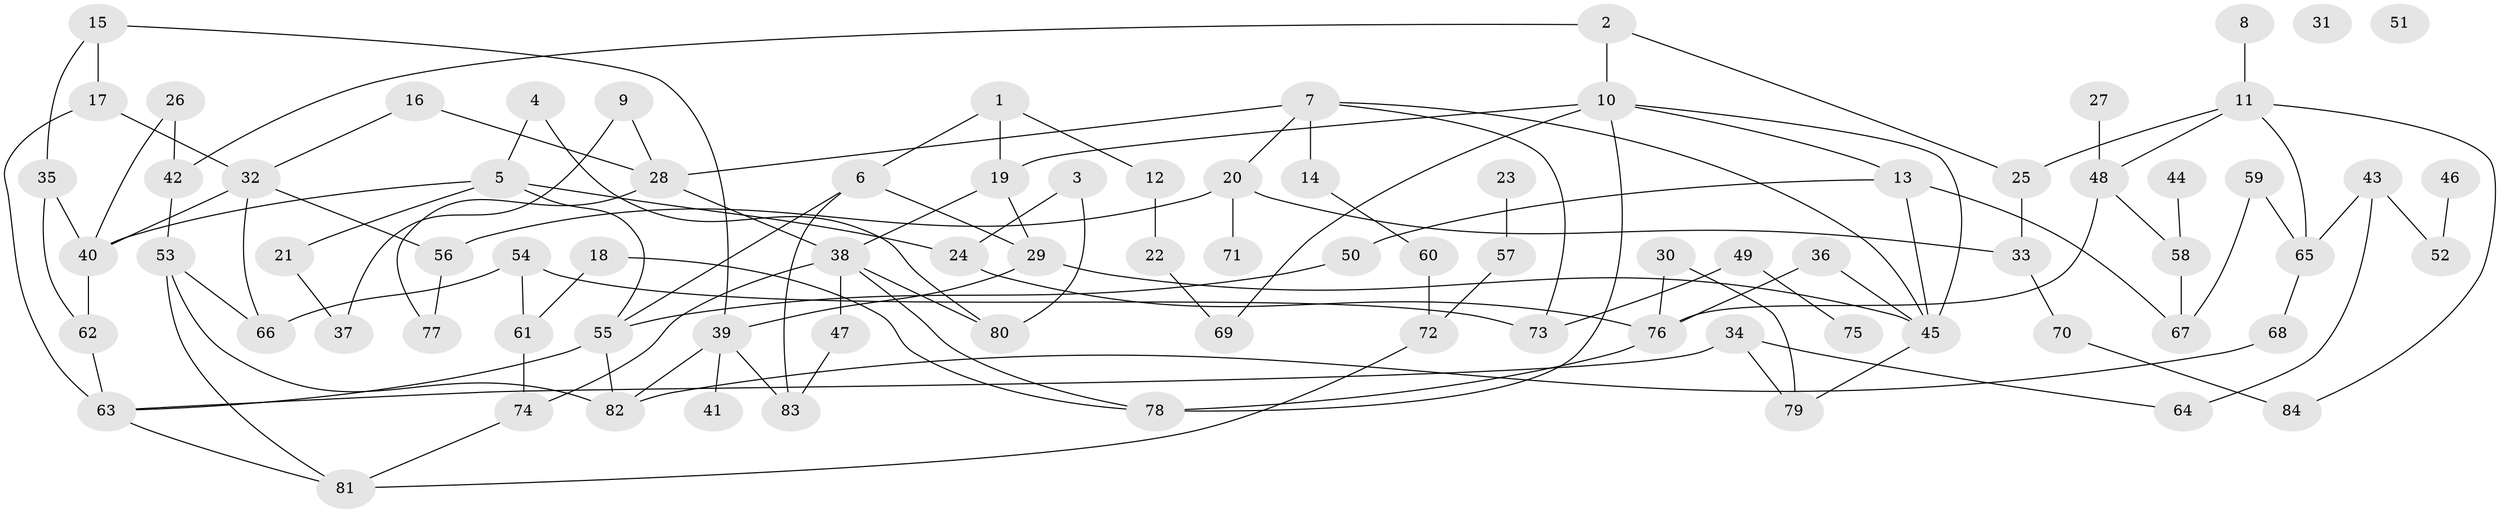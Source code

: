 // coarse degree distribution, {3: 0.2982456140350877, 4: 0.10526315789473684, 2: 0.2631578947368421, 5: 0.14035087719298245, 6: 0.05263157894736842, 1: 0.10526315789473684, 8: 0.017543859649122806, 7: 0.017543859649122806}
// Generated by graph-tools (version 1.1) at 2025/48/03/04/25 22:48:04]
// undirected, 84 vertices, 122 edges
graph export_dot {
  node [color=gray90,style=filled];
  1;
  2;
  3;
  4;
  5;
  6;
  7;
  8;
  9;
  10;
  11;
  12;
  13;
  14;
  15;
  16;
  17;
  18;
  19;
  20;
  21;
  22;
  23;
  24;
  25;
  26;
  27;
  28;
  29;
  30;
  31;
  32;
  33;
  34;
  35;
  36;
  37;
  38;
  39;
  40;
  41;
  42;
  43;
  44;
  45;
  46;
  47;
  48;
  49;
  50;
  51;
  52;
  53;
  54;
  55;
  56;
  57;
  58;
  59;
  60;
  61;
  62;
  63;
  64;
  65;
  66;
  67;
  68;
  69;
  70;
  71;
  72;
  73;
  74;
  75;
  76;
  77;
  78;
  79;
  80;
  81;
  82;
  83;
  84;
  1 -- 6;
  1 -- 12;
  1 -- 19;
  2 -- 10;
  2 -- 25;
  2 -- 42;
  3 -- 24;
  3 -- 80;
  4 -- 5;
  4 -- 80;
  5 -- 21;
  5 -- 24;
  5 -- 40;
  5 -- 55;
  6 -- 29;
  6 -- 55;
  6 -- 83;
  7 -- 14;
  7 -- 20;
  7 -- 28;
  7 -- 45;
  7 -- 73;
  8 -- 11;
  9 -- 28;
  9 -- 37;
  10 -- 13;
  10 -- 19;
  10 -- 45;
  10 -- 69;
  10 -- 78;
  11 -- 25;
  11 -- 48;
  11 -- 65;
  11 -- 84;
  12 -- 22;
  13 -- 45;
  13 -- 50;
  13 -- 67;
  14 -- 60;
  15 -- 17;
  15 -- 35;
  15 -- 39;
  16 -- 28;
  16 -- 32;
  17 -- 32;
  17 -- 63;
  18 -- 61;
  18 -- 78;
  19 -- 29;
  19 -- 38;
  20 -- 33;
  20 -- 56;
  20 -- 71;
  21 -- 37;
  22 -- 69;
  23 -- 57;
  24 -- 76;
  25 -- 33;
  26 -- 40;
  26 -- 42;
  27 -- 48;
  28 -- 38;
  28 -- 77;
  29 -- 39;
  29 -- 45;
  30 -- 76;
  30 -- 79;
  32 -- 40;
  32 -- 56;
  32 -- 66;
  33 -- 70;
  34 -- 63;
  34 -- 64;
  34 -- 79;
  35 -- 40;
  35 -- 62;
  36 -- 45;
  36 -- 76;
  38 -- 47;
  38 -- 74;
  38 -- 78;
  38 -- 80;
  39 -- 41;
  39 -- 82;
  39 -- 83;
  40 -- 62;
  42 -- 53;
  43 -- 52;
  43 -- 64;
  43 -- 65;
  44 -- 58;
  45 -- 79;
  46 -- 52;
  47 -- 83;
  48 -- 58;
  48 -- 76;
  49 -- 73;
  49 -- 75;
  50 -- 55;
  53 -- 66;
  53 -- 81;
  53 -- 82;
  54 -- 61;
  54 -- 66;
  54 -- 73;
  55 -- 63;
  55 -- 82;
  56 -- 77;
  57 -- 72;
  58 -- 67;
  59 -- 65;
  59 -- 67;
  60 -- 72;
  61 -- 74;
  62 -- 63;
  63 -- 81;
  65 -- 68;
  68 -- 82;
  70 -- 84;
  72 -- 81;
  74 -- 81;
  76 -- 78;
}
